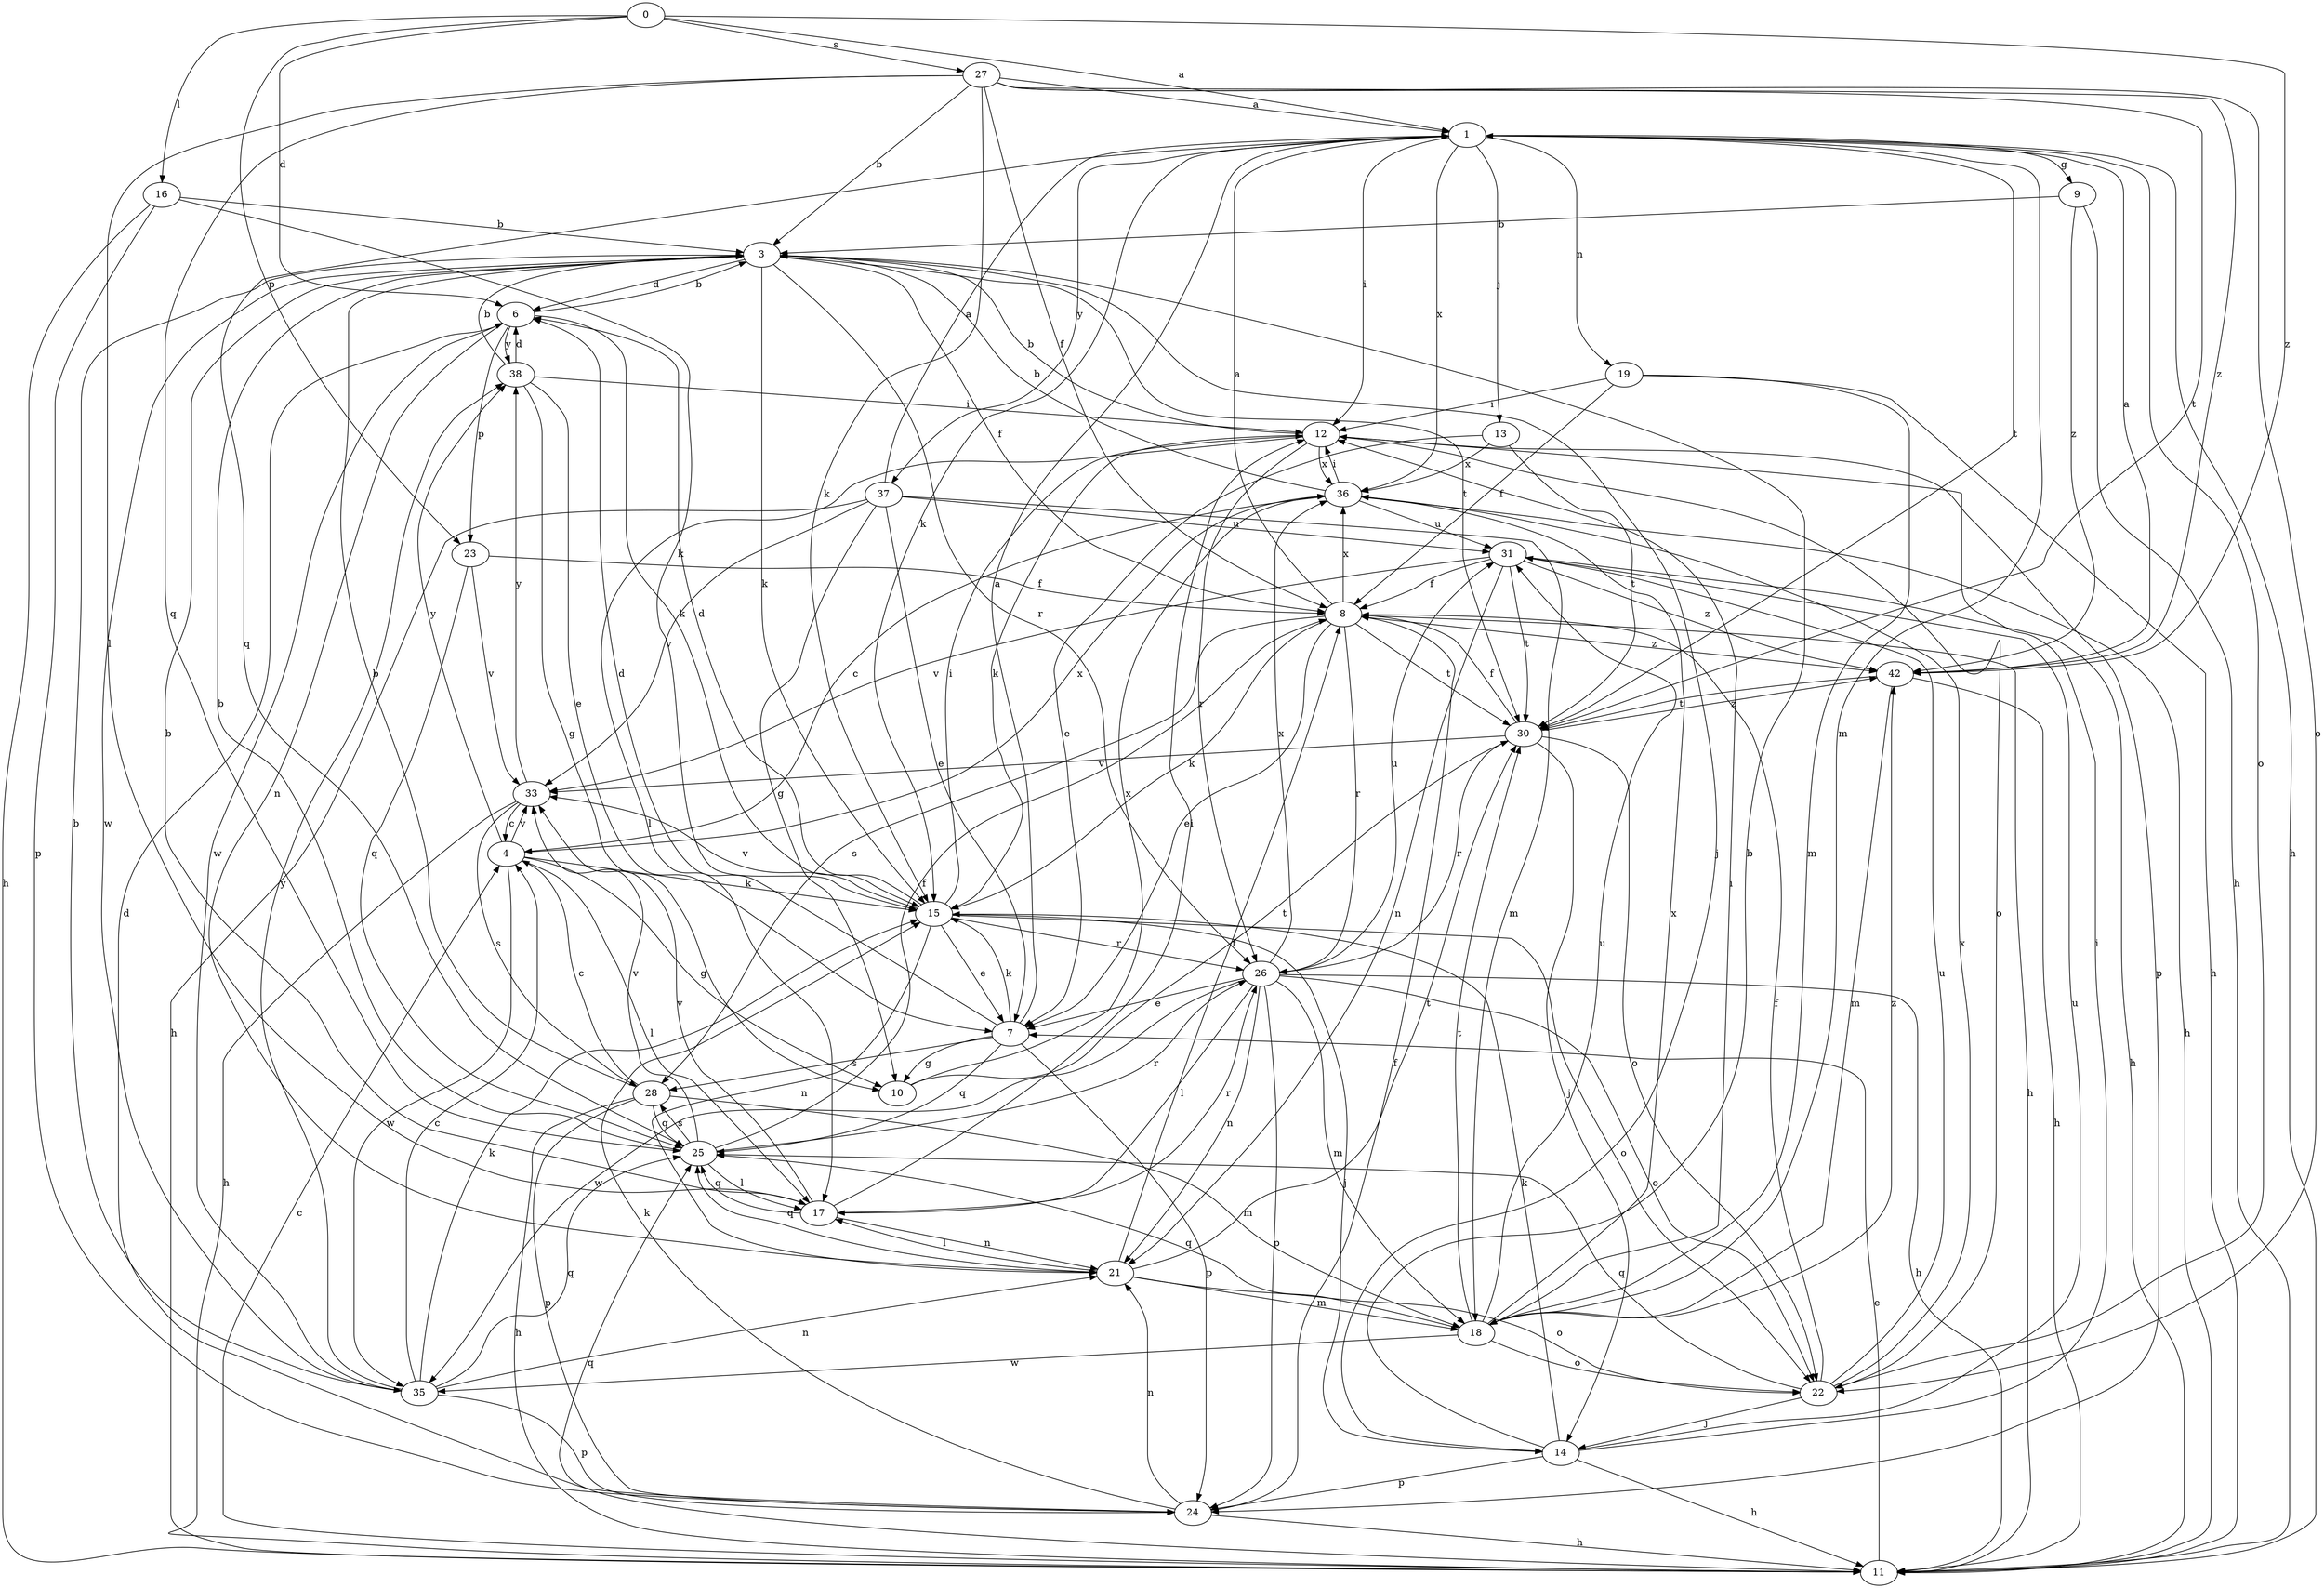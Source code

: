 strict digraph  {
0;
1;
3;
4;
6;
7;
8;
9;
10;
11;
12;
13;
14;
15;
16;
17;
18;
19;
21;
22;
23;
24;
25;
26;
27;
28;
30;
31;
33;
35;
36;
37;
38;
42;
0 -> 1  [label=a];
0 -> 6  [label=d];
0 -> 16  [label=l];
0 -> 23  [label=p];
0 -> 27  [label=s];
0 -> 42  [label=z];
1 -> 9  [label=g];
1 -> 11  [label=h];
1 -> 12  [label=i];
1 -> 13  [label=j];
1 -> 15  [label=k];
1 -> 18  [label=m];
1 -> 19  [label=n];
1 -> 22  [label=o];
1 -> 25  [label=q];
1 -> 30  [label=t];
1 -> 36  [label=x];
1 -> 37  [label=y];
3 -> 6  [label=d];
3 -> 8  [label=f];
3 -> 14  [label=j];
3 -> 15  [label=k];
3 -> 26  [label=r];
3 -> 30  [label=t];
3 -> 35  [label=w];
4 -> 10  [label=g];
4 -> 15  [label=k];
4 -> 17  [label=l];
4 -> 33  [label=v];
4 -> 35  [label=w];
4 -> 36  [label=x];
4 -> 38  [label=y];
6 -> 3  [label=b];
6 -> 15  [label=k];
6 -> 21  [label=n];
6 -> 23  [label=p];
6 -> 35  [label=w];
6 -> 38  [label=y];
7 -> 1  [label=a];
7 -> 6  [label=d];
7 -> 10  [label=g];
7 -> 15  [label=k];
7 -> 24  [label=p];
7 -> 25  [label=q];
7 -> 28  [label=s];
8 -> 1  [label=a];
8 -> 7  [label=e];
8 -> 11  [label=h];
8 -> 15  [label=k];
8 -> 26  [label=r];
8 -> 28  [label=s];
8 -> 30  [label=t];
8 -> 36  [label=x];
8 -> 42  [label=z];
9 -> 3  [label=b];
9 -> 11  [label=h];
9 -> 42  [label=z];
10 -> 30  [label=t];
10 -> 36  [label=x];
11 -> 4  [label=c];
11 -> 7  [label=e];
11 -> 25  [label=q];
12 -> 3  [label=b];
12 -> 15  [label=k];
12 -> 17  [label=l];
12 -> 22  [label=o];
12 -> 24  [label=p];
12 -> 26  [label=r];
12 -> 36  [label=x];
13 -> 7  [label=e];
13 -> 30  [label=t];
13 -> 36  [label=x];
14 -> 3  [label=b];
14 -> 11  [label=h];
14 -> 12  [label=i];
14 -> 15  [label=k];
14 -> 24  [label=p];
14 -> 31  [label=u];
15 -> 6  [label=d];
15 -> 7  [label=e];
15 -> 12  [label=i];
15 -> 14  [label=j];
15 -> 21  [label=n];
15 -> 22  [label=o];
15 -> 26  [label=r];
15 -> 33  [label=v];
16 -> 3  [label=b];
16 -> 11  [label=h];
16 -> 15  [label=k];
16 -> 24  [label=p];
17 -> 3  [label=b];
17 -> 12  [label=i];
17 -> 21  [label=n];
17 -> 25  [label=q];
17 -> 26  [label=r];
17 -> 33  [label=v];
18 -> 12  [label=i];
18 -> 22  [label=o];
18 -> 25  [label=q];
18 -> 30  [label=t];
18 -> 31  [label=u];
18 -> 35  [label=w];
18 -> 36  [label=x];
18 -> 42  [label=z];
19 -> 8  [label=f];
19 -> 11  [label=h];
19 -> 12  [label=i];
19 -> 18  [label=m];
21 -> 8  [label=f];
21 -> 17  [label=l];
21 -> 18  [label=m];
21 -> 22  [label=o];
21 -> 25  [label=q];
21 -> 30  [label=t];
22 -> 8  [label=f];
22 -> 14  [label=j];
22 -> 25  [label=q];
22 -> 31  [label=u];
22 -> 36  [label=x];
23 -> 8  [label=f];
23 -> 25  [label=q];
23 -> 33  [label=v];
24 -> 6  [label=d];
24 -> 8  [label=f];
24 -> 11  [label=h];
24 -> 15  [label=k];
24 -> 21  [label=n];
25 -> 3  [label=b];
25 -> 8  [label=f];
25 -> 17  [label=l];
25 -> 26  [label=r];
25 -> 28  [label=s];
25 -> 33  [label=v];
26 -> 7  [label=e];
26 -> 11  [label=h];
26 -> 17  [label=l];
26 -> 18  [label=m];
26 -> 21  [label=n];
26 -> 22  [label=o];
26 -> 24  [label=p];
26 -> 31  [label=u];
26 -> 35  [label=w];
26 -> 36  [label=x];
27 -> 1  [label=a];
27 -> 3  [label=b];
27 -> 8  [label=f];
27 -> 15  [label=k];
27 -> 17  [label=l];
27 -> 22  [label=o];
27 -> 25  [label=q];
27 -> 30  [label=t];
27 -> 42  [label=z];
28 -> 3  [label=b];
28 -> 4  [label=c];
28 -> 11  [label=h];
28 -> 18  [label=m];
28 -> 24  [label=p];
28 -> 25  [label=q];
30 -> 8  [label=f];
30 -> 14  [label=j];
30 -> 22  [label=o];
30 -> 26  [label=r];
30 -> 33  [label=v];
30 -> 42  [label=z];
31 -> 8  [label=f];
31 -> 11  [label=h];
31 -> 21  [label=n];
31 -> 30  [label=t];
31 -> 33  [label=v];
31 -> 42  [label=z];
33 -> 4  [label=c];
33 -> 11  [label=h];
33 -> 28  [label=s];
33 -> 38  [label=y];
35 -> 3  [label=b];
35 -> 4  [label=c];
35 -> 15  [label=k];
35 -> 21  [label=n];
35 -> 24  [label=p];
35 -> 25  [label=q];
35 -> 38  [label=y];
36 -> 3  [label=b];
36 -> 4  [label=c];
36 -> 11  [label=h];
36 -> 12  [label=i];
36 -> 31  [label=u];
37 -> 1  [label=a];
37 -> 7  [label=e];
37 -> 10  [label=g];
37 -> 11  [label=h];
37 -> 18  [label=m];
37 -> 31  [label=u];
37 -> 33  [label=v];
38 -> 3  [label=b];
38 -> 6  [label=d];
38 -> 7  [label=e];
38 -> 10  [label=g];
38 -> 12  [label=i];
42 -> 1  [label=a];
42 -> 11  [label=h];
42 -> 18  [label=m];
42 -> 30  [label=t];
}
